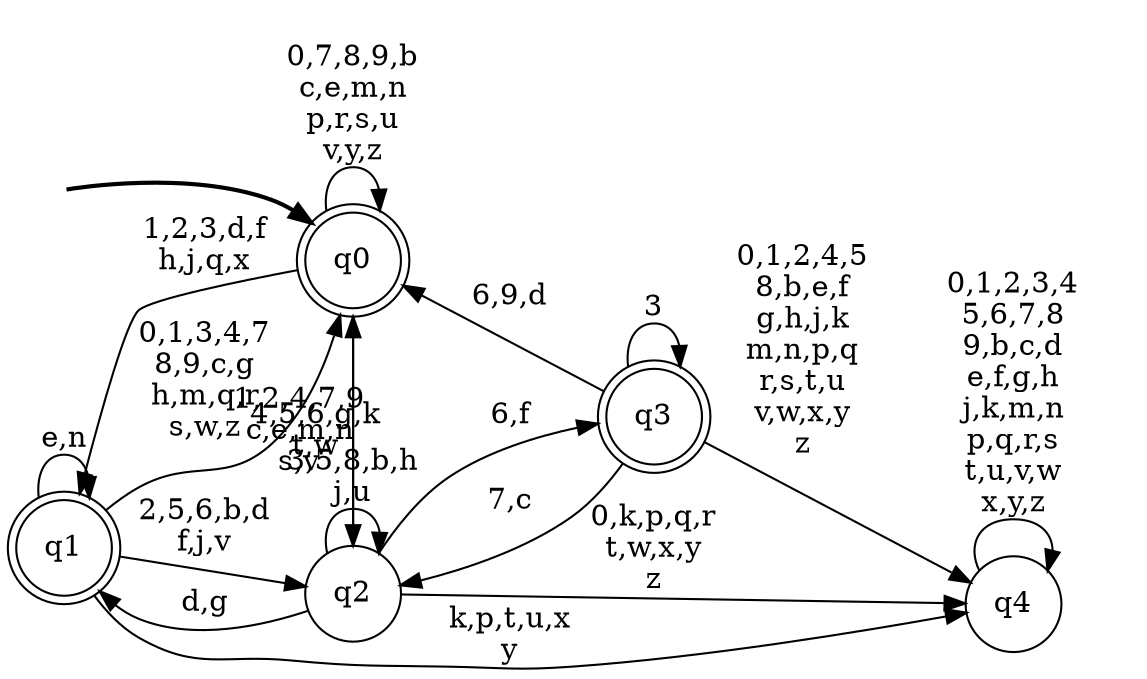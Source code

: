 digraph BlueStar {
__start0 [style = invis, shape = none, label = "", width = 0, height = 0];

rankdir=LR;
size="8,5";

s0 [style="rounded,filled", color="black", fillcolor="white" shape="doublecircle", label="q0"];
s1 [style="rounded,filled", color="black", fillcolor="white" shape="doublecircle", label="q1"];
s2 [style="filled", color="black", fillcolor="white" shape="circle", label="q2"];
s3 [style="rounded,filled", color="black", fillcolor="white" shape="doublecircle", label="q3"];
s4 [style="filled", color="black", fillcolor="white" shape="circle", label="q4"];
subgraph cluster_main { 
	graph [pad=".75", ranksep="0.15", nodesep="0.15"];
	 style=invis; 
	__start0 -> s0 [penwidth=2];
}
s0 -> s0 [label="0,7,8,9,b\nc,e,m,n\np,r,s,u\nv,y,z"];
s0 -> s1 [label="1,2,3,d,f\nh,j,q,x"];
s0 -> s2 [label="4,5,6,g,k\nt,w"];
s1 -> s0 [label="0,1,3,4,7\n8,9,c,g\nh,m,q,r\ns,w,z"];
s1 -> s1 [label="e,n"];
s1 -> s2 [label="2,5,6,b,d\nf,j,v"];
s1 -> s4 [label="k,p,t,u,x\ny"];
s2 -> s0 [label="1,2,4,7,9\nc,e,m,n\ns,v"];
s2 -> s1 [label="d,g"];
s2 -> s2 [label="3,5,8,b,h\nj,u"];
s2 -> s3 [label="6,f"];
s2 -> s4 [label="0,k,p,q,r\nt,w,x,y\nz"];
s3 -> s0 [label="6,9,d"];
s3 -> s2 [label="7,c"];
s3 -> s3 [label="3"];
s3 -> s4 [label="0,1,2,4,5\n8,b,e,f\ng,h,j,k\nm,n,p,q\nr,s,t,u\nv,w,x,y\nz"];
s4 -> s4 [label="0,1,2,3,4\n5,6,7,8\n9,b,c,d\ne,f,g,h\nj,k,m,n\np,q,r,s\nt,u,v,w\nx,y,z"];

}